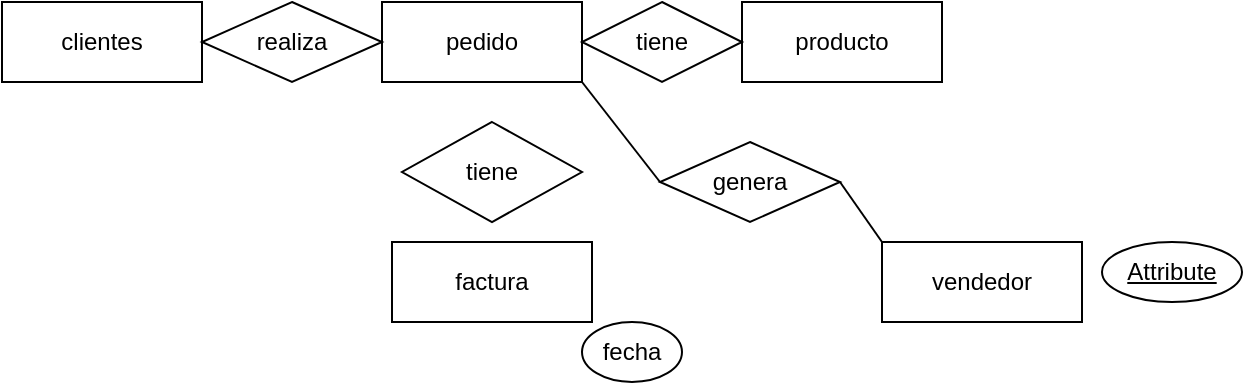 <mxfile version="13.0.6" type="github" pages="3"><diagram id="Tub8eCUYufmXlG_-rqxH" name="Página-1"><mxGraphModel dx="868" dy="450" grid="1" gridSize="10" guides="1" tooltips="1" connect="1" arrows="1" fold="1" page="1" pageScale="1" pageWidth="827" pageHeight="1169" math="0" shadow="0"><root><mxCell id="0"/><mxCell id="1" parent="0"/><mxCell id="jng5ebAIHbksr0w1xZoU-1" value="clientes" style="whiteSpace=wrap;html=1;align=center;" vertex="1" parent="1"><mxGeometry x="40" y="40" width="100" height="40" as="geometry"/></mxCell><mxCell id="jng5ebAIHbksr0w1xZoU-2" value="pedido" style="whiteSpace=wrap;html=1;align=center;" vertex="1" parent="1"><mxGeometry x="230" y="40" width="100" height="40" as="geometry"/></mxCell><mxCell id="jng5ebAIHbksr0w1xZoU-4" value="producto" style="whiteSpace=wrap;html=1;align=center;" vertex="1" parent="1"><mxGeometry x="410" y="40" width="100" height="40" as="geometry"/></mxCell><mxCell id="jng5ebAIHbksr0w1xZoU-5" value="vendedor" style="whiteSpace=wrap;html=1;align=center;" vertex="1" parent="1"><mxGeometry x="480" y="160" width="100" height="40" as="geometry"/></mxCell><mxCell id="jng5ebAIHbksr0w1xZoU-7" value="factura" style="whiteSpace=wrap;html=1;align=center;" vertex="1" parent="1"><mxGeometry x="235" y="160" width="100" height="40" as="geometry"/></mxCell><mxCell id="jng5ebAIHbksr0w1xZoU-8" value="realiza" style="shape=rhombus;perimeter=rhombusPerimeter;whiteSpace=wrap;html=1;align=center;" vertex="1" parent="1"><mxGeometry x="140" y="40" width="90" height="40" as="geometry"/></mxCell><mxCell id="jng5ebAIHbksr0w1xZoU-9" value="tiene" style="shape=rhombus;perimeter=rhombusPerimeter;whiteSpace=wrap;html=1;align=center;" vertex="1" parent="1"><mxGeometry x="240" y="100" width="90" height="50" as="geometry"/></mxCell><mxCell id="jng5ebAIHbksr0w1xZoU-10" value="tiene" style="shape=rhombus;perimeter=rhombusPerimeter;whiteSpace=wrap;html=1;align=center;" vertex="1" parent="1"><mxGeometry x="330" y="40" width="80" height="40" as="geometry"/></mxCell><mxCell id="jng5ebAIHbksr0w1xZoU-11" value="genera" style="shape=rhombus;perimeter=rhombusPerimeter;whiteSpace=wrap;html=1;align=center;" vertex="1" parent="1"><mxGeometry x="369" y="110" width="90" height="40" as="geometry"/></mxCell><mxCell id="jng5ebAIHbksr0w1xZoU-20" value="fecha" style="ellipse;whiteSpace=wrap;html=1;align=center;" vertex="1" parent="1"><mxGeometry x="330" y="200" width="50" height="30" as="geometry"/></mxCell><mxCell id="jng5ebAIHbksr0w1xZoU-21" value="" style="endArrow=none;html=1;rounded=0;exitX=1;exitY=0.5;exitDx=0;exitDy=0;entryX=0;entryY=0;entryDx=0;entryDy=0;" edge="1" parent="1" source="jng5ebAIHbksr0w1xZoU-11" target="jng5ebAIHbksr0w1xZoU-5"><mxGeometry relative="1" as="geometry"><mxPoint x="330" y="190" as="sourcePoint"/><mxPoint x="490" y="190" as="targetPoint"/></mxGeometry></mxCell><mxCell id="jng5ebAIHbksr0w1xZoU-22" value="" style="endArrow=none;html=1;rounded=0;exitX=1;exitY=1;exitDx=0;exitDy=0;entryX=0;entryY=0.5;entryDx=0;entryDy=0;" edge="1" parent="1" source="jng5ebAIHbksr0w1xZoU-2" target="jng5ebAIHbksr0w1xZoU-11"><mxGeometry relative="1" as="geometry"><mxPoint x="330" y="190" as="sourcePoint"/><mxPoint x="490" y="190" as="targetPoint"/></mxGeometry></mxCell><mxCell id="HqA8zclSrTo6bcqlrUwB-1" value="Attribute" style="ellipse;whiteSpace=wrap;html=1;align=center;fontStyle=4;" vertex="1" parent="1"><mxGeometry x="590" y="160" width="70" height="30" as="geometry"/></mxCell></root></mxGraphModel></diagram><diagram id="EvltYLIybT_IFOOl1beM" name="Página-2"><mxGraphModel dx="868" dy="450" grid="1" gridSize="10" guides="1" tooltips="1" connect="1" arrows="1" fold="1" page="1" pageScale="1" pageWidth="827" pageHeight="1169" math="0" shadow="0"><root><mxCell id="oAMBcrcgDDgdlHk3Pty8-0"/><mxCell id="oAMBcrcgDDgdlHk3Pty8-1" parent="oAMBcrcgDDgdlHk3Pty8-0"/><mxCell id="oAMBcrcgDDgdlHk3Pty8-3" value="mecanico" style="whiteSpace=wrap;html=1;align=center;" vertex="1" parent="oAMBcrcgDDgdlHk3Pty8-1"><mxGeometry x="550" y="20" width="100" height="42" as="geometry"/></mxCell><mxCell id="oAMBcrcgDDgdlHk3Pty8-5" value="vehiculos" style="whiteSpace=wrap;html=1;align=center;" vertex="1" parent="oAMBcrcgDDgdlHk3Pty8-1"><mxGeometry x="300" y="20" width="100" height="40" as="geometry"/></mxCell><mxCell id="oAMBcrcgDDgdlHk3Pty8-6" value="clientes" style="whiteSpace=wrap;html=1;align=center;" vertex="1" parent="oAMBcrcgDDgdlHk3Pty8-1"><mxGeometry x="30" y="20" width="100" height="40" as="geometry"/></mxCell><mxCell id="oAMBcrcgDDgdlHk3Pty8-7" value="factura" style="whiteSpace=wrap;html=1;align=center;" vertex="1" parent="oAMBcrcgDDgdlHk3Pty8-1"><mxGeometry x="20" y="190" width="100" height="40" as="geometry"/></mxCell><mxCell id="oAMBcrcgDDgdlHk3Pty8-8" value="repuesto" style="whiteSpace=wrap;html=1;align=center;" vertex="1" parent="oAMBcrcgDDgdlHk3Pty8-1"><mxGeometry x="570" y="190" width="100" height="40" as="geometry"/></mxCell><mxCell id="oAMBcrcgDDgdlHk3Pty8-9" value="reparacion" style="whiteSpace=wrap;html=1;align=center;" vertex="1" parent="oAMBcrcgDDgdlHk3Pty8-1"><mxGeometry x="300" y="190" width="100" height="40" as="geometry"/></mxCell><mxCell id="oAMBcrcgDDgdlHk3Pty8-11" value="Relationship" style="shape=rhombus;perimeter=rhombusPerimeter;whiteSpace=wrap;html=1;align=center;" vertex="1" parent="oAMBcrcgDDgdlHk3Pty8-1"><mxGeometry x="180" y="10" width="80" height="50" as="geometry"/></mxCell><mxCell id="oAMBcrcgDDgdlHk3Pty8-12" value="Relationship" style="shape=rhombus;perimeter=rhombusPerimeter;whiteSpace=wrap;html=1;align=center;" vertex="1" parent="oAMBcrcgDDgdlHk3Pty8-1"><mxGeometry x="440" y="15" width="80" height="50" as="geometry"/></mxCell><mxCell id="oAMBcrcgDDgdlHk3Pty8-13" value="Relationship" style="shape=rhombus;perimeter=rhombusPerimeter;whiteSpace=wrap;html=1;align=center;" vertex="1" parent="oAMBcrcgDDgdlHk3Pty8-1"><mxGeometry x="27.5" y="100" width="85" height="50" as="geometry"/></mxCell><mxCell id="oAMBcrcgDDgdlHk3Pty8-14" value="Relationship" style="shape=rhombus;perimeter=rhombusPerimeter;whiteSpace=wrap;html=1;align=center;" vertex="1" parent="oAMBcrcgDDgdlHk3Pty8-1"><mxGeometry x="310" y="105" width="80" height="40" as="geometry"/></mxCell><mxCell id="oAMBcrcgDDgdlHk3Pty8-15" value="Relationship" style="shape=rhombus;perimeter=rhombusPerimeter;whiteSpace=wrap;html=1;align=center;" vertex="1" parent="oAMBcrcgDDgdlHk3Pty8-1"><mxGeometry x="175" y="190" width="90" height="40" as="geometry"/></mxCell><mxCell id="oAMBcrcgDDgdlHk3Pty8-16" value="Relationship" style="shape=rhombus;perimeter=rhombusPerimeter;whiteSpace=wrap;html=1;align=center;" vertex="1" parent="oAMBcrcgDDgdlHk3Pty8-1"><mxGeometry x="435" y="185" width="90" height="50" as="geometry"/></mxCell><mxCell id="oAMBcrcgDDgdlHk3Pty8-17" value="" style="endArrow=none;html=1;rounded=0;entryX=0;entryY=0.5;entryDx=0;entryDy=0;exitX=1;exitY=0.5;exitDx=0;exitDy=0;" edge="1" parent="oAMBcrcgDDgdlHk3Pty8-1" source="oAMBcrcgDDgdlHk3Pty8-9" target="oAMBcrcgDDgdlHk3Pty8-16"><mxGeometry relative="1" as="geometry"><mxPoint x="330" y="230" as="sourcePoint"/><mxPoint x="490" y="230" as="targetPoint"/></mxGeometry></mxCell><mxCell id="oAMBcrcgDDgdlHk3Pty8-18" value="" style="endArrow=none;html=1;rounded=0;entryX=0;entryY=0.5;entryDx=0;entryDy=0;exitX=1;exitY=0.5;exitDx=0;exitDy=0;" edge="1" parent="oAMBcrcgDDgdlHk3Pty8-1" source="oAMBcrcgDDgdlHk3Pty8-16" target="oAMBcrcgDDgdlHk3Pty8-8"><mxGeometry relative="1" as="geometry"><mxPoint x="330" y="230" as="sourcePoint"/><mxPoint x="490" y="230" as="targetPoint"/></mxGeometry></mxCell><mxCell id="oAMBcrcgDDgdlHk3Pty8-19" value="" style="endArrow=none;html=1;rounded=0;entryX=0;entryY=0.5;entryDx=0;entryDy=0;" edge="1" parent="oAMBcrcgDDgdlHk3Pty8-1" target="oAMBcrcgDDgdlHk3Pty8-9"><mxGeometry relative="1" as="geometry"><mxPoint x="260" y="210" as="sourcePoint"/><mxPoint x="490" y="230" as="targetPoint"/><Array as="points"><mxPoint x="260" y="210"/></Array></mxGeometry></mxCell><mxCell id="oAMBcrcgDDgdlHk3Pty8-20" value="" style="endArrow=none;html=1;rounded=0;exitX=1;exitY=0.5;exitDx=0;exitDy=0;entryX=0;entryY=0.5;entryDx=0;entryDy=0;" edge="1" parent="oAMBcrcgDDgdlHk3Pty8-1" source="oAMBcrcgDDgdlHk3Pty8-7" target="oAMBcrcgDDgdlHk3Pty8-15"><mxGeometry relative="1" as="geometry"><mxPoint x="330" y="230" as="sourcePoint"/><mxPoint x="490" y="230" as="targetPoint"/></mxGeometry></mxCell><mxCell id="oAMBcrcgDDgdlHk3Pty8-22" value="" style="endArrow=none;html=1;rounded=0;exitX=0.5;exitY=0;exitDx=0;exitDy=0;" edge="1" parent="oAMBcrcgDDgdlHk3Pty8-1" source="oAMBcrcgDDgdlHk3Pty8-13"><mxGeometry relative="1" as="geometry"><mxPoint x="330" y="230" as="sourcePoint"/><mxPoint x="72" y="64" as="targetPoint"/></mxGeometry></mxCell><mxCell id="oAMBcrcgDDgdlHk3Pty8-23" value="" style="endArrow=none;html=1;rounded=0;exitX=0.5;exitY=1;exitDx=0;exitDy=0;entryX=0.5;entryY=0;entryDx=0;entryDy=0;" edge="1" parent="oAMBcrcgDDgdlHk3Pty8-1" source="oAMBcrcgDDgdlHk3Pty8-13" target="oAMBcrcgDDgdlHk3Pty8-7"><mxGeometry relative="1" as="geometry"><mxPoint x="330" y="230" as="sourcePoint"/><mxPoint x="70" y="180" as="targetPoint"/></mxGeometry></mxCell><mxCell id="oAMBcrcgDDgdlHk3Pty8-24" value="" style="endArrow=none;html=1;rounded=0;entryX=0;entryY=0.5;entryDx=0;entryDy=0;exitX=1;exitY=0.5;exitDx=0;exitDy=0;" edge="1" parent="oAMBcrcgDDgdlHk3Pty8-1" source="oAMBcrcgDDgdlHk3Pty8-12" target="oAMBcrcgDDgdlHk3Pty8-3"><mxGeometry relative="1" as="geometry"><mxPoint x="330" y="230" as="sourcePoint"/><mxPoint x="490" y="230" as="targetPoint"/></mxGeometry></mxCell><mxCell id="oAMBcrcgDDgdlHk3Pty8-25" value="" style="endArrow=none;html=1;rounded=0;entryX=0;entryY=0.5;entryDx=0;entryDy=0;exitX=1;exitY=0.5;exitDx=0;exitDy=0;" edge="1" parent="oAMBcrcgDDgdlHk3Pty8-1" source="oAMBcrcgDDgdlHk3Pty8-5" target="oAMBcrcgDDgdlHk3Pty8-12"><mxGeometry relative="1" as="geometry"><mxPoint x="330" y="230" as="sourcePoint"/><mxPoint x="490" y="230" as="targetPoint"/></mxGeometry></mxCell><mxCell id="oAMBcrcgDDgdlHk3Pty8-26" value="" style="endArrow=none;html=1;rounded=0;entryX=0;entryY=0.5;entryDx=0;entryDy=0;exitX=1;exitY=0.5;exitDx=0;exitDy=0;" edge="1" parent="oAMBcrcgDDgdlHk3Pty8-1" source="oAMBcrcgDDgdlHk3Pty8-11" target="oAMBcrcgDDgdlHk3Pty8-5"><mxGeometry relative="1" as="geometry"><mxPoint x="330" y="230" as="sourcePoint"/><mxPoint x="490" y="230" as="targetPoint"/></mxGeometry></mxCell><mxCell id="oAMBcrcgDDgdlHk3Pty8-27" value="" style="endArrow=none;html=1;rounded=0;exitX=1;exitY=0.5;exitDx=0;exitDy=0;entryX=0;entryY=0.5;entryDx=0;entryDy=0;" edge="1" parent="oAMBcrcgDDgdlHk3Pty8-1" source="oAMBcrcgDDgdlHk3Pty8-6" target="oAMBcrcgDDgdlHk3Pty8-11"><mxGeometry relative="1" as="geometry"><mxPoint x="330" y="230" as="sourcePoint"/><mxPoint x="490" y="230" as="targetPoint"/></mxGeometry></mxCell><mxCell id="oAMBcrcgDDgdlHk3Pty8-28" value="" style="endArrow=none;html=1;rounded=0;entryX=0.5;entryY=1;entryDx=0;entryDy=0;" edge="1" parent="oAMBcrcgDDgdlHk3Pty8-1" target="oAMBcrcgDDgdlHk3Pty8-5"><mxGeometry relative="1" as="geometry"><mxPoint x="350" y="100" as="sourcePoint"/><mxPoint x="490" y="230" as="targetPoint"/></mxGeometry></mxCell><mxCell id="oAMBcrcgDDgdlHk3Pty8-29" value="" style="endArrow=none;html=1;rounded=0;exitX=0.5;exitY=1;exitDx=0;exitDy=0;" edge="1" parent="oAMBcrcgDDgdlHk3Pty8-1" source="oAMBcrcgDDgdlHk3Pty8-14"><mxGeometry relative="1" as="geometry"><mxPoint x="330" y="230" as="sourcePoint"/><mxPoint x="350" y="180" as="targetPoint"/></mxGeometry></mxCell><mxCell id="oAMBcrcgDDgdlHk3Pty8-30" value="Relationship" style="shape=rhombus;perimeter=rhombusPerimeter;whiteSpace=wrap;html=1;align=center;" vertex="1" parent="oAMBcrcgDDgdlHk3Pty8-1"><mxGeometry x="550" y="100" width="100" height="50" as="geometry"/></mxCell><mxCell id="oAMBcrcgDDgdlHk3Pty8-31" value="" style="endArrow=none;html=1;rounded=0;entryX=0.5;entryY=1;entryDx=0;entryDy=0;exitX=0.5;exitY=0;exitDx=0;exitDy=0;" edge="1" parent="oAMBcrcgDDgdlHk3Pty8-1" source="oAMBcrcgDDgdlHk3Pty8-30" target="oAMBcrcgDDgdlHk3Pty8-3"><mxGeometry relative="1" as="geometry"><mxPoint x="330" y="230" as="sourcePoint"/><mxPoint x="490" y="230" as="targetPoint"/></mxGeometry></mxCell><mxCell id="oAMBcrcgDDgdlHk3Pty8-32" value="Text" style="text;html=1;align=center;verticalAlign=middle;resizable=0;points=[];autosize=1;" vertex="1" parent="oAMBcrcgDDgdlHk3Pty8-1"><mxGeometry x="710" y="182" width="40" height="20" as="geometry"/></mxCell><mxCell id="oAMBcrcgDDgdlHk3Pty8-33" value="" style="endArrow=none;html=1;rounded=0;entryX=0.5;entryY=1;entryDx=0;entryDy=0;exitX=0.34;exitY=0.05;exitDx=0;exitDy=0;exitPerimeter=0;" edge="1" parent="oAMBcrcgDDgdlHk3Pty8-1" source="oAMBcrcgDDgdlHk3Pty8-8" target="oAMBcrcgDDgdlHk3Pty8-30"><mxGeometry relative="1" as="geometry"><mxPoint x="330" y="230" as="sourcePoint"/><mxPoint x="490" y="230" as="targetPoint"/></mxGeometry></mxCell></root></mxGraphModel></diagram><diagram id="Z6-CpiR6eDz7EszTkUre" name="Página-3"><mxGraphModel dx="868" dy="450" grid="1" gridSize="10" guides="1" tooltips="1" connect="1" arrows="1" fold="1" page="1" pageScale="1" pageWidth="827" pageHeight="1169" math="0" shadow="0"><root><mxCell id="0KCUP7tkNUanMq1RljtA-0"/><mxCell id="0KCUP7tkNUanMq1RljtA-1" parent="0KCUP7tkNUanMq1RljtA-0"/><mxCell id="0KCUP7tkNUanMq1RljtA-2" value="cliente" style="swimlane;fontStyle=0;childLayout=stackLayout;horizontal=1;startSize=26;horizontalStack=0;resizeParent=1;resizeParentMax=0;resizeLast=0;collapsible=1;marginBottom=0;align=center;fontSize=14;" vertex="1" parent="0KCUP7tkNUanMq1RljtA-1"><mxGeometry x="40" y="30" width="160" height="144" as="geometry"/></mxCell><mxCell id="0KCUP7tkNUanMq1RljtA-3" value="dni" style="shape=partialRectangle;top=0;left=0;right=0;bottom=1;align=left;verticalAlign=middle;fillColor=none;spacingLeft=34;spacingRight=4;overflow=hidden;rotatable=0;points=[[0,0.5],[1,0.5]];portConstraint=eastwest;dropTarget=0;fontStyle=5;fontSize=12;" vertex="1" parent="0KCUP7tkNUanMq1RljtA-2"><mxGeometry y="26" width="160" height="30" as="geometry"/></mxCell><mxCell id="0KCUP7tkNUanMq1RljtA-4" value="PK" style="shape=partialRectangle;top=0;left=0;bottom=0;fillColor=none;align=left;verticalAlign=middle;spacingLeft=4;spacingRight=4;overflow=hidden;rotatable=0;points=[];portConstraint=eastwest;part=1;fontSize=12;" vertex="1" connectable="0" parent="0KCUP7tkNUanMq1RljtA-3"><mxGeometry width="30" height="30" as="geometry"/></mxCell><mxCell id="0KCUP7tkNUanMq1RljtA-5" value="row 1" style="shape=partialRectangle;top=0;left=0;right=0;bottom=0;align=left;verticalAlign=top;fillColor=none;spacingLeft=34;spacingRight=4;overflow=hidden;rotatable=0;points=[[0,0.5],[1,0.5]];portConstraint=eastwest;dropTarget=0;fontSize=12;" vertex="1" parent="0KCUP7tkNUanMq1RljtA-2"><mxGeometry y="56" width="160" height="26" as="geometry"/></mxCell><mxCell id="0KCUP7tkNUanMq1RljtA-6" value="" style="shape=partialRectangle;top=0;left=0;bottom=0;fillColor=none;align=left;verticalAlign=top;spacingLeft=4;spacingRight=4;overflow=hidden;rotatable=0;points=[];portConstraint=eastwest;part=1;fontSize=12;" vertex="1" connectable="0" parent="0KCUP7tkNUanMq1RljtA-5"><mxGeometry width="30" height="26" as="geometry"/></mxCell><mxCell id="0KCUP7tkNUanMq1RljtA-7" value="row 2" style="shape=partialRectangle;top=0;left=0;right=0;bottom=0;align=left;verticalAlign=top;fillColor=none;spacingLeft=34;spacingRight=4;overflow=hidden;rotatable=0;points=[[0,0.5],[1,0.5]];portConstraint=eastwest;dropTarget=0;fontSize=12;" vertex="1" parent="0KCUP7tkNUanMq1RljtA-2"><mxGeometry y="82" width="160" height="26" as="geometry"/></mxCell><mxCell id="0KCUP7tkNUanMq1RljtA-8" value="" style="shape=partialRectangle;top=0;left=0;bottom=0;fillColor=none;align=left;verticalAlign=top;spacingLeft=4;spacingRight=4;overflow=hidden;rotatable=0;points=[];portConstraint=eastwest;part=1;fontSize=12;" vertex="1" connectable="0" parent="0KCUP7tkNUanMq1RljtA-7"><mxGeometry width="30" height="26" as="geometry"/></mxCell><mxCell id="0KCUP7tkNUanMq1RljtA-9" value="row 3" style="shape=partialRectangle;top=0;left=0;right=0;bottom=0;align=left;verticalAlign=top;fillColor=none;spacingLeft=34;spacingRight=4;overflow=hidden;rotatable=0;points=[[0,0.5],[1,0.5]];portConstraint=eastwest;dropTarget=0;fontSize=12;" vertex="1" parent="0KCUP7tkNUanMq1RljtA-2"><mxGeometry y="108" width="160" height="26" as="geometry"/></mxCell><mxCell id="0KCUP7tkNUanMq1RljtA-10" value="" style="shape=partialRectangle;top=0;left=0;bottom=0;fillColor=none;align=left;verticalAlign=top;spacingLeft=4;spacingRight=4;overflow=hidden;rotatable=0;points=[];portConstraint=eastwest;part=1;fontSize=12;" vertex="1" connectable="0" parent="0KCUP7tkNUanMq1RljtA-9"><mxGeometry width="30" height="26" as="geometry"/></mxCell><mxCell id="0KCUP7tkNUanMq1RljtA-11" value="" style="shape=partialRectangle;top=0;left=0;right=0;bottom=0;align=left;verticalAlign=top;fillColor=none;spacingLeft=34;spacingRight=4;overflow=hidden;rotatable=0;points=[[0,0.5],[1,0.5]];portConstraint=eastwest;dropTarget=0;fontSize=12;" vertex="1" parent="0KCUP7tkNUanMq1RljtA-2"><mxGeometry y="134" width="160" height="10" as="geometry"/></mxCell><mxCell id="0KCUP7tkNUanMq1RljtA-12" value="" style="shape=partialRectangle;top=0;left=0;bottom=0;fillColor=none;align=left;verticalAlign=top;spacingLeft=4;spacingRight=4;overflow=hidden;rotatable=0;points=[];portConstraint=eastwest;part=1;fontSize=12;" vertex="1" connectable="0" parent="0KCUP7tkNUanMq1RljtA-11"><mxGeometry width="30" height="10" as="geometry"/></mxCell><mxCell id="0KCUP7tkNUanMq1RljtA-24" value="mecanico" style="swimlane;fontStyle=0;childLayout=stackLayout;horizontal=1;startSize=26;horizontalStack=0;resizeParent=1;resizeParentMax=0;resizeLast=0;collapsible=1;marginBottom=0;align=center;fontSize=14;fillColor=#dae8fc;strokeColor=#6c8ebf;" vertex="1" parent="0KCUP7tkNUanMq1RljtA-1"><mxGeometry x="580" y="40" width="160" height="118" as="geometry"/></mxCell><mxCell id="0KCUP7tkNUanMq1RljtA-25" value="id_mecanico" style="shape=partialRectangle;top=0;left=0;right=0;bottom=1;align=left;verticalAlign=middle;fillColor=none;spacingLeft=34;spacingRight=4;overflow=hidden;rotatable=0;points=[[0,0.5],[1,0.5]];portConstraint=eastwest;dropTarget=0;fontStyle=5;fontSize=12;" vertex="1" parent="0KCUP7tkNUanMq1RljtA-24"><mxGeometry y="26" width="160" height="30" as="geometry"/></mxCell><mxCell id="0KCUP7tkNUanMq1RljtA-26" value="PK" style="shape=partialRectangle;top=0;left=0;bottom=0;fillColor=none;align=left;verticalAlign=middle;spacingLeft=4;spacingRight=4;overflow=hidden;rotatable=0;points=[];portConstraint=eastwest;part=1;fontSize=12;" vertex="1" connectable="0" parent="0KCUP7tkNUanMq1RljtA-25"><mxGeometry width="30" height="30" as="geometry"/></mxCell><mxCell id="0KCUP7tkNUanMq1RljtA-27" value="row 1" style="shape=partialRectangle;top=0;left=0;right=0;bottom=0;align=left;verticalAlign=top;fillColor=none;spacingLeft=34;spacingRight=4;overflow=hidden;rotatable=0;points=[[0,0.5],[1,0.5]];portConstraint=eastwest;dropTarget=0;fontSize=12;" vertex="1" parent="0KCUP7tkNUanMq1RljtA-24"><mxGeometry y="56" width="160" height="26" as="geometry"/></mxCell><mxCell id="0KCUP7tkNUanMq1RljtA-28" value="" style="shape=partialRectangle;top=0;left=0;bottom=0;fillColor=none;align=left;verticalAlign=top;spacingLeft=4;spacingRight=4;overflow=hidden;rotatable=0;points=[];portConstraint=eastwest;part=1;fontSize=12;" vertex="1" connectable="0" parent="0KCUP7tkNUanMq1RljtA-27"><mxGeometry width="30" height="26" as="geometry"/></mxCell><mxCell id="0KCUP7tkNUanMq1RljtA-29" value="row 2" style="shape=partialRectangle;top=0;left=0;right=0;bottom=0;align=left;verticalAlign=top;fillColor=none;spacingLeft=34;spacingRight=4;overflow=hidden;rotatable=0;points=[[0,0.5],[1,0.5]];portConstraint=eastwest;dropTarget=0;fontSize=12;" vertex="1" parent="0KCUP7tkNUanMq1RljtA-24"><mxGeometry y="82" width="160" height="26" as="geometry"/></mxCell><mxCell id="0KCUP7tkNUanMq1RljtA-30" value="" style="shape=partialRectangle;top=0;left=0;bottom=0;fillColor=none;align=left;verticalAlign=top;spacingLeft=4;spacingRight=4;overflow=hidden;rotatable=0;points=[];portConstraint=eastwest;part=1;fontSize=12;" vertex="1" connectable="0" parent="0KCUP7tkNUanMq1RljtA-29"><mxGeometry width="30" height="26" as="geometry"/></mxCell><mxCell id="0KCUP7tkNUanMq1RljtA-33" value="" style="shape=partialRectangle;top=0;left=0;right=0;bottom=0;align=left;verticalAlign=top;fillColor=none;spacingLeft=34;spacingRight=4;overflow=hidden;rotatable=0;points=[[0,0.5],[1,0.5]];portConstraint=eastwest;dropTarget=0;fontSize=12;" vertex="1" parent="0KCUP7tkNUanMq1RljtA-24"><mxGeometry y="108" width="160" height="10" as="geometry"/></mxCell><mxCell id="0KCUP7tkNUanMq1RljtA-34" value="" style="shape=partialRectangle;top=0;left=0;bottom=0;fillColor=none;align=left;verticalAlign=top;spacingLeft=4;spacingRight=4;overflow=hidden;rotatable=0;points=[];portConstraint=eastwest;part=1;fontSize=12;" vertex="1" connectable="0" parent="0KCUP7tkNUanMq1RljtA-33"><mxGeometry width="30" height="10" as="geometry"/></mxCell><mxCell id="0KCUP7tkNUanMq1RljtA-35" value="factura" style="swimlane;fontStyle=0;childLayout=stackLayout;horizontal=1;startSize=18;horizontalStack=0;resizeParent=1;resizeParentMax=0;resizeLast=0;collapsible=1;marginBottom=0;align=center;fontSize=14;" vertex="1" parent="0KCUP7tkNUanMq1RljtA-1"><mxGeometry x="40" y="290" width="160" height="136" as="geometry"/></mxCell><mxCell id="0KCUP7tkNUanMq1RljtA-36" value="numero" style="shape=partialRectangle;top=0;left=0;right=0;bottom=1;align=left;verticalAlign=middle;fillColor=none;spacingLeft=34;spacingRight=4;overflow=hidden;rotatable=0;points=[[0,0.5],[1,0.5]];portConstraint=eastwest;dropTarget=0;fontStyle=5;fontSize=12;" vertex="1" parent="0KCUP7tkNUanMq1RljtA-35"><mxGeometry y="18" width="160" height="30" as="geometry"/></mxCell><mxCell id="0KCUP7tkNUanMq1RljtA-37" value="PK" style="shape=partialRectangle;top=0;left=0;bottom=0;fillColor=none;align=left;verticalAlign=middle;spacingLeft=4;spacingRight=4;overflow=hidden;rotatable=0;points=[];portConstraint=eastwest;part=1;fontSize=12;" vertex="1" connectable="0" parent="0KCUP7tkNUanMq1RljtA-36"><mxGeometry width="30" height="30" as="geometry"/></mxCell><mxCell id="0KCUP7tkNUanMq1RljtA-38" value="row 1" style="shape=partialRectangle;top=0;left=0;right=0;bottom=0;align=left;verticalAlign=top;fillColor=none;spacingLeft=34;spacingRight=4;overflow=hidden;rotatable=0;points=[[0,0.5],[1,0.5]];portConstraint=eastwest;dropTarget=0;fontSize=12;" vertex="1" parent="0KCUP7tkNUanMq1RljtA-35"><mxGeometry y="48" width="160" height="26" as="geometry"/></mxCell><mxCell id="0KCUP7tkNUanMq1RljtA-39" value="" style="shape=partialRectangle;top=0;left=0;bottom=0;fillColor=none;align=left;verticalAlign=top;spacingLeft=4;spacingRight=4;overflow=hidden;rotatable=0;points=[];portConstraint=eastwest;part=1;fontSize=12;" vertex="1" connectable="0" parent="0KCUP7tkNUanMq1RljtA-38"><mxGeometry width="30" height="26" as="geometry"/></mxCell><mxCell id="0KCUP7tkNUanMq1RljtA-40" value="row 2" style="shape=partialRectangle;top=0;left=0;right=0;bottom=0;align=left;verticalAlign=top;fillColor=none;spacingLeft=34;spacingRight=4;overflow=hidden;rotatable=0;points=[[0,0.5],[1,0.5]];portConstraint=eastwest;dropTarget=0;fontSize=12;" vertex="1" parent="0KCUP7tkNUanMq1RljtA-35"><mxGeometry y="74" width="160" height="26" as="geometry"/></mxCell><mxCell id="0KCUP7tkNUanMq1RljtA-41" value="" style="shape=partialRectangle;top=0;left=0;bottom=0;fillColor=none;align=left;verticalAlign=top;spacingLeft=4;spacingRight=4;overflow=hidden;rotatable=0;points=[];portConstraint=eastwest;part=1;fontSize=12;" vertex="1" connectable="0" parent="0KCUP7tkNUanMq1RljtA-40"><mxGeometry width="30" height="26" as="geometry"/></mxCell><mxCell id="0KCUP7tkNUanMq1RljtA-42" value="row 3" style="shape=partialRectangle;top=0;left=0;right=0;bottom=0;align=left;verticalAlign=top;fillColor=none;spacingLeft=34;spacingRight=4;overflow=hidden;rotatable=0;points=[[0,0.5],[1,0.5]];portConstraint=eastwest;dropTarget=0;fontSize=12;" vertex="1" parent="0KCUP7tkNUanMq1RljtA-35"><mxGeometry y="100" width="160" height="26" as="geometry"/></mxCell><mxCell id="0KCUP7tkNUanMq1RljtA-43" value="" style="shape=partialRectangle;top=0;left=0;bottom=0;fillColor=none;align=left;verticalAlign=top;spacingLeft=4;spacingRight=4;overflow=hidden;rotatable=0;points=[];portConstraint=eastwest;part=1;fontSize=12;" vertex="1" connectable="0" parent="0KCUP7tkNUanMq1RljtA-42"><mxGeometry width="30" height="26" as="geometry"/></mxCell><mxCell id="0KCUP7tkNUanMq1RljtA-44" value="" style="shape=partialRectangle;top=0;left=0;right=0;bottom=0;align=left;verticalAlign=top;fillColor=none;spacingLeft=34;spacingRight=4;overflow=hidden;rotatable=0;points=[[0,0.5],[1,0.5]];portConstraint=eastwest;dropTarget=0;fontSize=12;" vertex="1" parent="0KCUP7tkNUanMq1RljtA-35"><mxGeometry y="126" width="160" height="10" as="geometry"/></mxCell><mxCell id="0KCUP7tkNUanMq1RljtA-45" value="" style="shape=partialRectangle;top=0;left=0;bottom=0;fillColor=none;align=left;verticalAlign=top;spacingLeft=4;spacingRight=4;overflow=hidden;rotatable=0;points=[];portConstraint=eastwest;part=1;fontSize=12;" vertex="1" connectable="0" parent="0KCUP7tkNUanMq1RljtA-44"><mxGeometry width="30" height="10" as="geometry"/></mxCell><mxCell id="0KCUP7tkNUanMq1RljtA-46" value="reparacion" style="swimlane;fontStyle=0;childLayout=stackLayout;horizontal=1;startSize=26;horizontalStack=0;resizeParent=1;resizeParentMax=0;resizeLast=0;collapsible=1;marginBottom=0;align=center;fontSize=14;" vertex="1" parent="0KCUP7tkNUanMq1RljtA-1"><mxGeometry x="320" y="290" width="160" height="144" as="geometry"/></mxCell><mxCell id="0KCUP7tkNUanMq1RljtA-47" value="codigo" style="shape=partialRectangle;top=0;left=0;right=0;bottom=1;align=left;verticalAlign=middle;fillColor=none;spacingLeft=34;spacingRight=4;overflow=hidden;rotatable=0;points=[[0,0.5],[1,0.5]];portConstraint=eastwest;dropTarget=0;fontStyle=5;fontSize=12;" vertex="1" parent="0KCUP7tkNUanMq1RljtA-46"><mxGeometry y="26" width="160" height="30" as="geometry"/></mxCell><mxCell id="0KCUP7tkNUanMq1RljtA-48" value="PK" style="shape=partialRectangle;top=0;left=0;bottom=0;fillColor=none;align=left;verticalAlign=middle;spacingLeft=4;spacingRight=4;overflow=hidden;rotatable=0;points=[];portConstraint=eastwest;part=1;fontSize=12;" vertex="1" connectable="0" parent="0KCUP7tkNUanMq1RljtA-47"><mxGeometry width="30" height="30" as="geometry"/></mxCell><mxCell id="0KCUP7tkNUanMq1RljtA-49" value="row 1" style="shape=partialRectangle;top=0;left=0;right=0;bottom=0;align=left;verticalAlign=top;fillColor=none;spacingLeft=34;spacingRight=4;overflow=hidden;rotatable=0;points=[[0,0.5],[1,0.5]];portConstraint=eastwest;dropTarget=0;fontSize=12;" vertex="1" parent="0KCUP7tkNUanMq1RljtA-46"><mxGeometry y="56" width="160" height="26" as="geometry"/></mxCell><mxCell id="0KCUP7tkNUanMq1RljtA-50" value="" style="shape=partialRectangle;top=0;left=0;bottom=0;fillColor=none;align=left;verticalAlign=top;spacingLeft=4;spacingRight=4;overflow=hidden;rotatable=0;points=[];portConstraint=eastwest;part=1;fontSize=12;" vertex="1" connectable="0" parent="0KCUP7tkNUanMq1RljtA-49"><mxGeometry width="30" height="26" as="geometry"/></mxCell><mxCell id="0KCUP7tkNUanMq1RljtA-51" value="row 2" style="shape=partialRectangle;top=0;left=0;right=0;bottom=0;align=left;verticalAlign=top;fillColor=none;spacingLeft=34;spacingRight=4;overflow=hidden;rotatable=0;points=[[0,0.5],[1,0.5]];portConstraint=eastwest;dropTarget=0;fontSize=12;" vertex="1" parent="0KCUP7tkNUanMq1RljtA-46"><mxGeometry y="82" width="160" height="26" as="geometry"/></mxCell><mxCell id="0KCUP7tkNUanMq1RljtA-52" value="" style="shape=partialRectangle;top=0;left=0;bottom=0;fillColor=none;align=left;verticalAlign=top;spacingLeft=4;spacingRight=4;overflow=hidden;rotatable=0;points=[];portConstraint=eastwest;part=1;fontSize=12;" vertex="1" connectable="0" parent="0KCUP7tkNUanMq1RljtA-51"><mxGeometry width="30" height="26" as="geometry"/></mxCell><mxCell id="0KCUP7tkNUanMq1RljtA-53" value="row 3" style="shape=partialRectangle;top=0;left=0;right=0;bottom=0;align=left;verticalAlign=top;fillColor=none;spacingLeft=34;spacingRight=4;overflow=hidden;rotatable=0;points=[[0,0.5],[1,0.5]];portConstraint=eastwest;dropTarget=0;fontSize=12;" vertex="1" parent="0KCUP7tkNUanMq1RljtA-46"><mxGeometry y="108" width="160" height="26" as="geometry"/></mxCell><mxCell id="0KCUP7tkNUanMq1RljtA-54" value="" style="shape=partialRectangle;top=0;left=0;bottom=0;fillColor=none;align=left;verticalAlign=top;spacingLeft=4;spacingRight=4;overflow=hidden;rotatable=0;points=[];portConstraint=eastwest;part=1;fontSize=12;" vertex="1" connectable="0" parent="0KCUP7tkNUanMq1RljtA-53"><mxGeometry width="30" height="26" as="geometry"/></mxCell><mxCell id="0KCUP7tkNUanMq1RljtA-55" value="" style="shape=partialRectangle;top=0;left=0;right=0;bottom=0;align=left;verticalAlign=top;fillColor=none;spacingLeft=34;spacingRight=4;overflow=hidden;rotatable=0;points=[[0,0.5],[1,0.5]];portConstraint=eastwest;dropTarget=0;fontSize=12;" vertex="1" parent="0KCUP7tkNUanMq1RljtA-46"><mxGeometry y="134" width="160" height="10" as="geometry"/></mxCell><mxCell id="0KCUP7tkNUanMq1RljtA-56" value="" style="shape=partialRectangle;top=0;left=0;bottom=0;fillColor=none;align=left;verticalAlign=top;spacingLeft=4;spacingRight=4;overflow=hidden;rotatable=0;points=[];portConstraint=eastwest;part=1;fontSize=12;" vertex="1" connectable="0" parent="0KCUP7tkNUanMq1RljtA-55"><mxGeometry width="30" height="10" as="geometry"/></mxCell><mxCell id="0KCUP7tkNUanMq1RljtA-57" value="repuesto" style="swimlane;fontStyle=0;childLayout=stackLayout;horizontal=1;startSize=26;horizontalStack=0;resizeParent=1;resizeParentMax=0;resizeLast=0;collapsible=1;marginBottom=0;align=center;fontSize=14;" vertex="1" parent="0KCUP7tkNUanMq1RljtA-1"><mxGeometry x="560" y="290" width="160" height="144" as="geometry"/></mxCell><mxCell id="0KCUP7tkNUanMq1RljtA-58" value="id" style="shape=partialRectangle;top=0;left=0;right=0;bottom=1;align=left;verticalAlign=middle;fillColor=none;spacingLeft=34;spacingRight=4;overflow=hidden;rotatable=0;points=[[0,0.5],[1,0.5]];portConstraint=eastwest;dropTarget=0;fontStyle=5;fontSize=12;" vertex="1" parent="0KCUP7tkNUanMq1RljtA-57"><mxGeometry y="26" width="160" height="30" as="geometry"/></mxCell><mxCell id="0KCUP7tkNUanMq1RljtA-59" value="PK" style="shape=partialRectangle;top=0;left=0;bottom=0;fillColor=none;align=left;verticalAlign=middle;spacingLeft=4;spacingRight=4;overflow=hidden;rotatable=0;points=[];portConstraint=eastwest;part=1;fontSize=12;" vertex="1" connectable="0" parent="0KCUP7tkNUanMq1RljtA-58"><mxGeometry width="30" height="30" as="geometry"/></mxCell><mxCell id="0KCUP7tkNUanMq1RljtA-60" value="row 1" style="shape=partialRectangle;top=0;left=0;right=0;bottom=0;align=left;verticalAlign=top;fillColor=none;spacingLeft=34;spacingRight=4;overflow=hidden;rotatable=0;points=[[0,0.5],[1,0.5]];portConstraint=eastwest;dropTarget=0;fontSize=12;" vertex="1" parent="0KCUP7tkNUanMq1RljtA-57"><mxGeometry y="56" width="160" height="26" as="geometry"/></mxCell><mxCell id="0KCUP7tkNUanMq1RljtA-61" value="" style="shape=partialRectangle;top=0;left=0;bottom=0;fillColor=none;align=left;verticalAlign=top;spacingLeft=4;spacingRight=4;overflow=hidden;rotatable=0;points=[];portConstraint=eastwest;part=1;fontSize=12;" vertex="1" connectable="0" parent="0KCUP7tkNUanMq1RljtA-60"><mxGeometry width="30" height="26" as="geometry"/></mxCell><mxCell id="0KCUP7tkNUanMq1RljtA-62" value="row 2" style="shape=partialRectangle;top=0;left=0;right=0;bottom=0;align=left;verticalAlign=top;fillColor=none;spacingLeft=34;spacingRight=4;overflow=hidden;rotatable=0;points=[[0,0.5],[1,0.5]];portConstraint=eastwest;dropTarget=0;fontSize=12;" vertex="1" parent="0KCUP7tkNUanMq1RljtA-57"><mxGeometry y="82" width="160" height="26" as="geometry"/></mxCell><mxCell id="0KCUP7tkNUanMq1RljtA-63" value="" style="shape=partialRectangle;top=0;left=0;bottom=0;fillColor=none;align=left;verticalAlign=top;spacingLeft=4;spacingRight=4;overflow=hidden;rotatable=0;points=[];portConstraint=eastwest;part=1;fontSize=12;" vertex="1" connectable="0" parent="0KCUP7tkNUanMq1RljtA-62"><mxGeometry width="30" height="26" as="geometry"/></mxCell><mxCell id="0KCUP7tkNUanMq1RljtA-64" value="row 3" style="shape=partialRectangle;top=0;left=0;right=0;bottom=0;align=left;verticalAlign=top;fillColor=none;spacingLeft=34;spacingRight=4;overflow=hidden;rotatable=0;points=[[0,0.5],[1,0.5]];portConstraint=eastwest;dropTarget=0;fontSize=12;" vertex="1" parent="0KCUP7tkNUanMq1RljtA-57"><mxGeometry y="108" width="160" height="26" as="geometry"/></mxCell><mxCell id="0KCUP7tkNUanMq1RljtA-65" value="" style="shape=partialRectangle;top=0;left=0;bottom=0;fillColor=none;align=left;verticalAlign=top;spacingLeft=4;spacingRight=4;overflow=hidden;rotatable=0;points=[];portConstraint=eastwest;part=1;fontSize=12;" vertex="1" connectable="0" parent="0KCUP7tkNUanMq1RljtA-64"><mxGeometry width="30" height="26" as="geometry"/></mxCell><mxCell id="0KCUP7tkNUanMq1RljtA-66" value="" style="shape=partialRectangle;top=0;left=0;right=0;bottom=0;align=left;verticalAlign=top;fillColor=none;spacingLeft=34;spacingRight=4;overflow=hidden;rotatable=0;points=[[0,0.5],[1,0.5]];portConstraint=eastwest;dropTarget=0;fontSize=12;" vertex="1" parent="0KCUP7tkNUanMq1RljtA-57"><mxGeometry y="134" width="160" height="10" as="geometry"/></mxCell><mxCell id="0KCUP7tkNUanMq1RljtA-67" value="" style="shape=partialRectangle;top=0;left=0;bottom=0;fillColor=none;align=left;verticalAlign=top;spacingLeft=4;spacingRight=4;overflow=hidden;rotatable=0;points=[];portConstraint=eastwest;part=1;fontSize=12;" vertex="1" connectable="0" parent="0KCUP7tkNUanMq1RljtA-66"><mxGeometry width="30" height="10" as="geometry"/></mxCell><mxCell id="0KCUP7tkNUanMq1RljtA-13" value="vehiculo" style="swimlane;fontStyle=0;childLayout=stackLayout;horizontal=1;startSize=26;horizontalStack=0;resizeParent=1;resizeParentMax=0;resizeLast=0;collapsible=1;marginBottom=0;align=center;fontSize=14;" vertex="1" parent="0KCUP7tkNUanMq1RljtA-1"><mxGeometry x="310" y="30" width="160" height="144" as="geometry"/></mxCell><mxCell id="0KCUP7tkNUanMq1RljtA-14" value="matricula" style="shape=partialRectangle;top=0;left=0;right=0;bottom=1;align=left;verticalAlign=middle;fillColor=none;spacingLeft=34;spacingRight=4;overflow=hidden;rotatable=0;points=[[0,0.5],[1,0.5]];portConstraint=eastwest;dropTarget=0;fontStyle=5;fontSize=12;" vertex="1" parent="0KCUP7tkNUanMq1RljtA-13"><mxGeometry y="26" width="160" height="30" as="geometry"/></mxCell><mxCell id="0KCUP7tkNUanMq1RljtA-15" value="PK" style="shape=partialRectangle;top=0;left=0;bottom=0;fillColor=none;align=left;verticalAlign=middle;spacingLeft=4;spacingRight=4;overflow=hidden;rotatable=0;points=[];portConstraint=eastwest;part=1;fontSize=12;" vertex="1" connectable="0" parent="0KCUP7tkNUanMq1RljtA-14"><mxGeometry width="30" height="30" as="geometry"/></mxCell><mxCell id="0KCUP7tkNUanMq1RljtA-16" value="row 1" style="shape=partialRectangle;top=0;left=0;right=0;bottom=0;align=left;verticalAlign=top;fillColor=none;spacingLeft=34;spacingRight=4;overflow=hidden;rotatable=0;points=[[0,0.5],[1,0.5]];portConstraint=eastwest;dropTarget=0;fontSize=12;" vertex="1" parent="0KCUP7tkNUanMq1RljtA-13"><mxGeometry y="56" width="160" height="26" as="geometry"/></mxCell><mxCell id="0KCUP7tkNUanMq1RljtA-17" value="" style="shape=partialRectangle;top=0;left=0;bottom=0;fillColor=none;align=left;verticalAlign=top;spacingLeft=4;spacingRight=4;overflow=hidden;rotatable=0;points=[];portConstraint=eastwest;part=1;fontSize=12;" vertex="1" connectable="0" parent="0KCUP7tkNUanMq1RljtA-16"><mxGeometry width="30" height="26" as="geometry"/></mxCell><mxCell id="0KCUP7tkNUanMq1RljtA-18" value="cliente_id" style="shape=partialRectangle;top=0;left=0;right=0;bottom=0;align=left;verticalAlign=top;fillColor=#f8cecc;spacingLeft=34;spacingRight=4;overflow=hidden;rotatable=0;points=[[0,0.5],[1,0.5]];portConstraint=eastwest;dropTarget=0;fontSize=12;strokeColor=#b85450;" vertex="1" parent="0KCUP7tkNUanMq1RljtA-13"><mxGeometry y="82" width="160" height="26" as="geometry"/></mxCell><mxCell id="0KCUP7tkNUanMq1RljtA-19" value="fk" style="shape=partialRectangle;top=0;left=0;bottom=0;fillColor=none;align=left;verticalAlign=top;spacingLeft=4;spacingRight=4;overflow=hidden;rotatable=0;points=[];portConstraint=eastwest;part=1;fontSize=12;" vertex="1" connectable="0" parent="0KCUP7tkNUanMq1RljtA-18"><mxGeometry width="30" height="26" as="geometry"/></mxCell><mxCell id="0KCUP7tkNUanMq1RljtA-20" value="id_mecaico" style="shape=partialRectangle;top=0;left=0;right=0;bottom=0;align=left;verticalAlign=top;fillColor=none;spacingLeft=34;spacingRight=4;overflow=hidden;rotatable=0;points=[[0,0.5],[1,0.5]];portConstraint=eastwest;dropTarget=0;fontSize=12;" vertex="1" parent="0KCUP7tkNUanMq1RljtA-13"><mxGeometry y="108" width="160" height="26" as="geometry"/></mxCell><mxCell id="0KCUP7tkNUanMq1RljtA-21" value="fk" style="shape=partialRectangle;top=0;left=0;bottom=0;fillColor=none;align=left;verticalAlign=top;spacingLeft=4;spacingRight=4;overflow=hidden;rotatable=0;points=[];portConstraint=eastwest;part=1;fontSize=12;" vertex="1" connectable="0" parent="0KCUP7tkNUanMq1RljtA-20"><mxGeometry width="30" height="26" as="geometry"/></mxCell><mxCell id="0KCUP7tkNUanMq1RljtA-22" value="" style="shape=partialRectangle;top=0;left=0;right=0;bottom=0;align=left;verticalAlign=top;fillColor=none;spacingLeft=34;spacingRight=4;overflow=hidden;rotatable=0;points=[[0,0.5],[1,0.5]];portConstraint=eastwest;dropTarget=0;fontSize=12;" vertex="1" parent="0KCUP7tkNUanMq1RljtA-13"><mxGeometry y="134" width="160" height="10" as="geometry"/></mxCell><mxCell id="0KCUP7tkNUanMq1RljtA-23" value="" style="shape=partialRectangle;top=0;left=0;bottom=0;fillColor=none;align=left;verticalAlign=top;spacingLeft=4;spacingRight=4;overflow=hidden;rotatable=0;points=[];portConstraint=eastwest;part=1;fontSize=12;" vertex="1" connectable="0" parent="0KCUP7tkNUanMq1RljtA-22"><mxGeometry width="30" height="10" as="geometry"/></mxCell></root></mxGraphModel></diagram></mxfile>